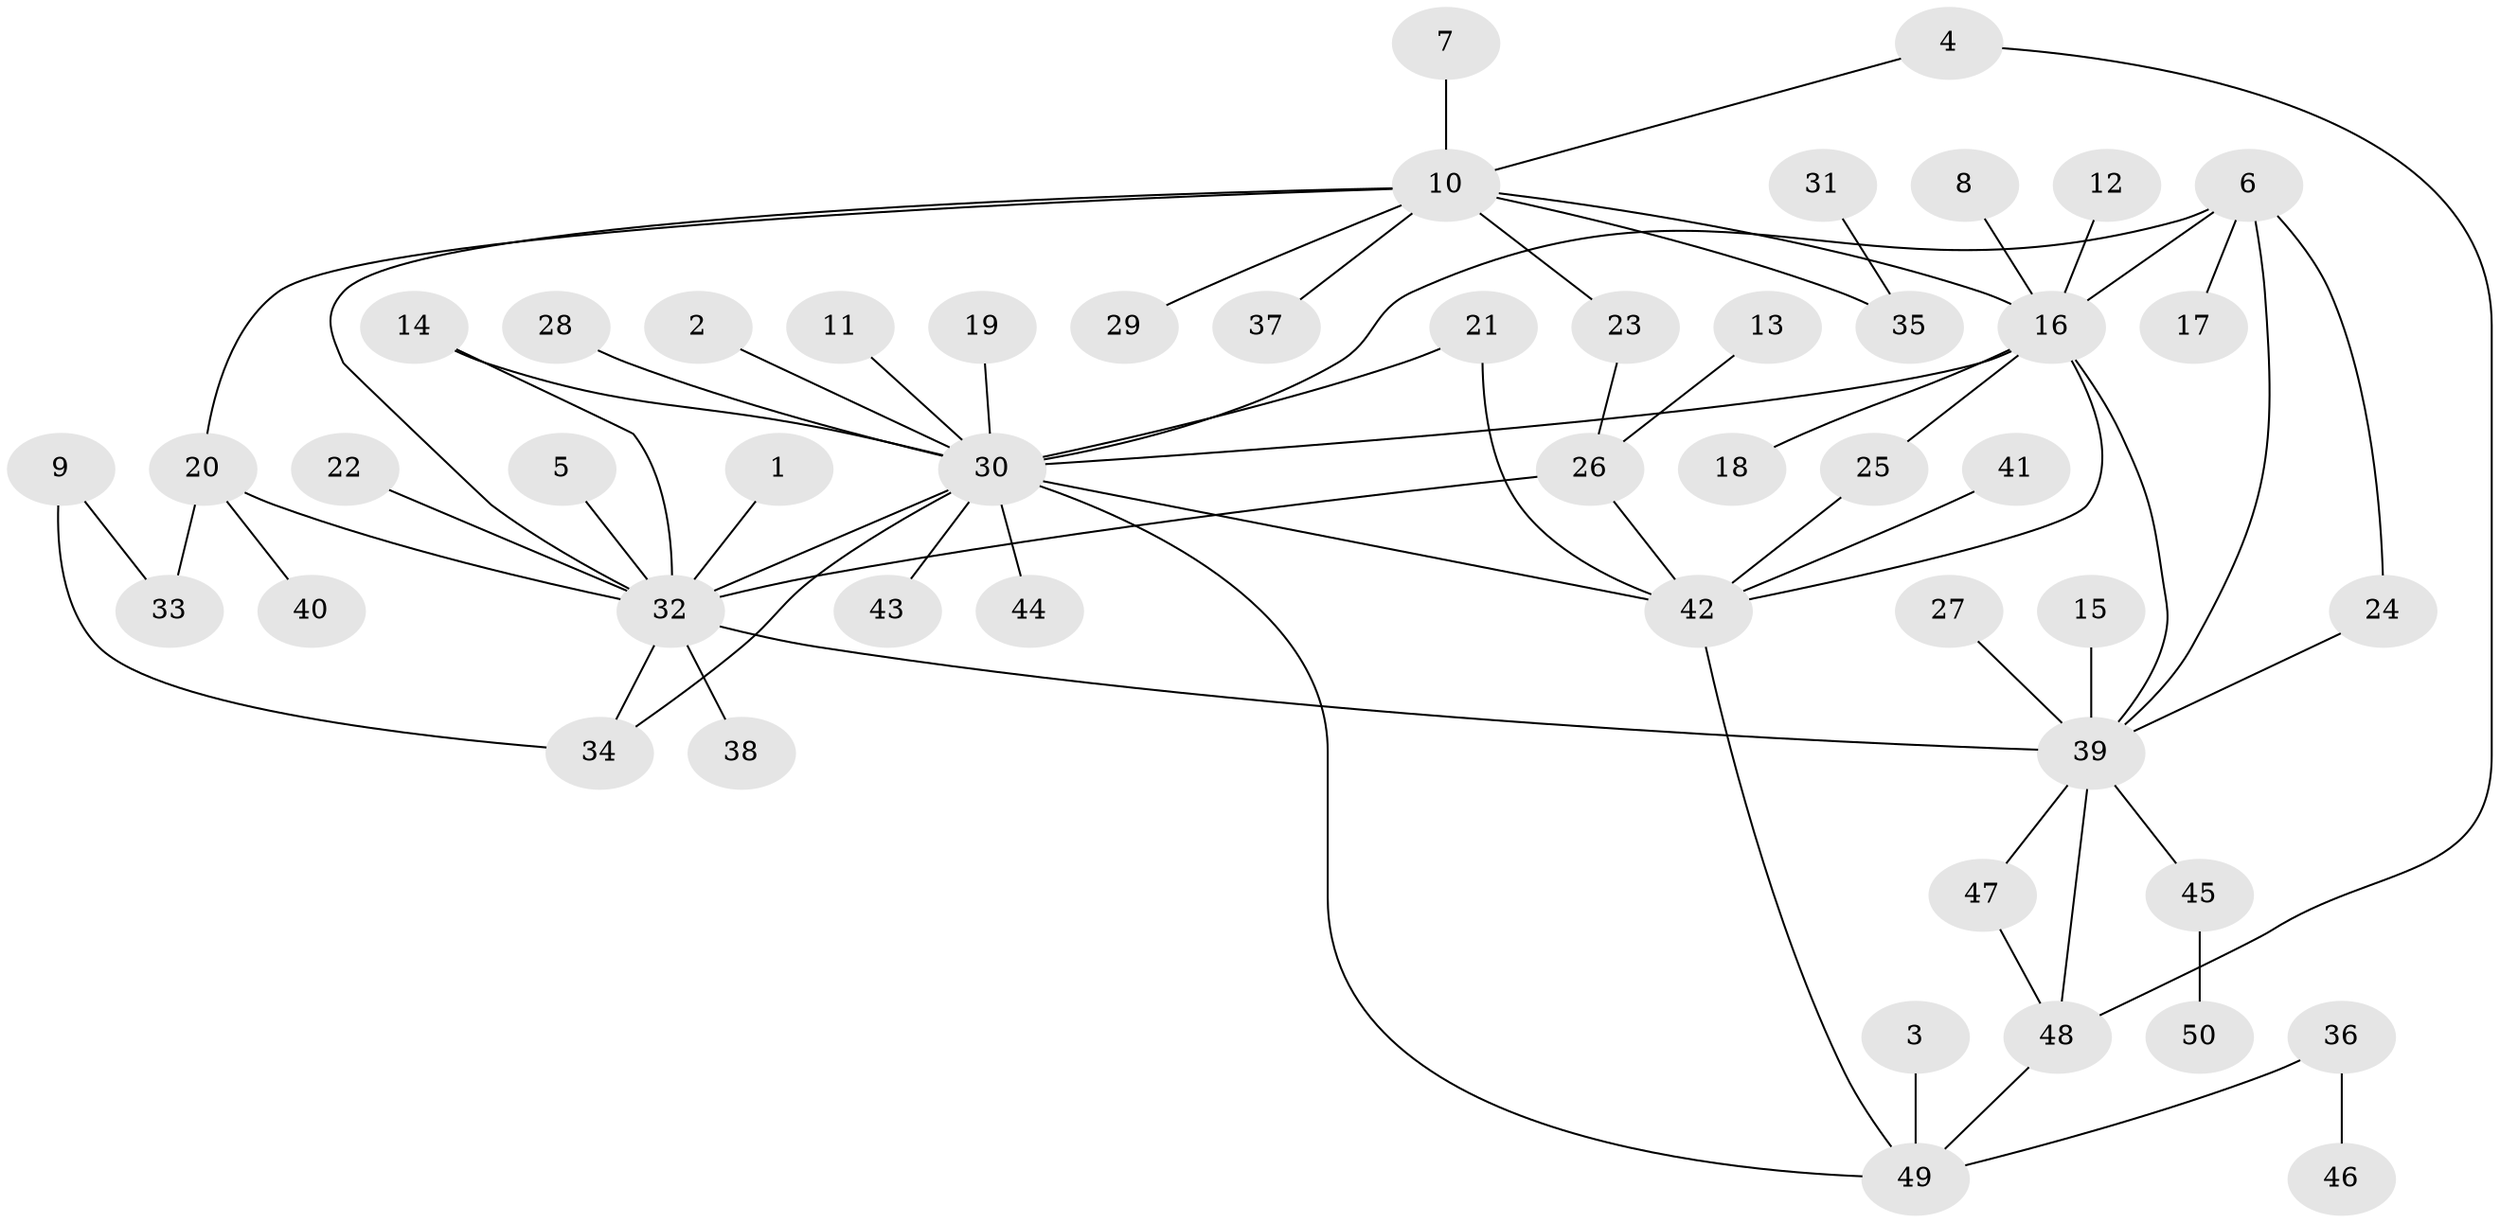 // original degree distribution, {11: 0.04, 2: 0.2, 1: 0.52, 4: 0.02, 3: 0.14, 13: 0.01, 7: 0.01, 5: 0.02, 12: 0.01, 6: 0.03}
// Generated by graph-tools (version 1.1) at 2025/49/03/09/25 03:49:57]
// undirected, 50 vertices, 67 edges
graph export_dot {
graph [start="1"]
  node [color=gray90,style=filled];
  1;
  2;
  3;
  4;
  5;
  6;
  7;
  8;
  9;
  10;
  11;
  12;
  13;
  14;
  15;
  16;
  17;
  18;
  19;
  20;
  21;
  22;
  23;
  24;
  25;
  26;
  27;
  28;
  29;
  30;
  31;
  32;
  33;
  34;
  35;
  36;
  37;
  38;
  39;
  40;
  41;
  42;
  43;
  44;
  45;
  46;
  47;
  48;
  49;
  50;
  1 -- 32 [weight=1.0];
  2 -- 30 [weight=1.0];
  3 -- 49 [weight=1.0];
  4 -- 10 [weight=1.0];
  4 -- 48 [weight=1.0];
  5 -- 32 [weight=1.0];
  6 -- 16 [weight=1.0];
  6 -- 17 [weight=1.0];
  6 -- 24 [weight=1.0];
  6 -- 30 [weight=1.0];
  6 -- 39 [weight=1.0];
  7 -- 10 [weight=1.0];
  8 -- 16 [weight=1.0];
  9 -- 33 [weight=1.0];
  9 -- 34 [weight=1.0];
  10 -- 16 [weight=1.0];
  10 -- 20 [weight=1.0];
  10 -- 23 [weight=1.0];
  10 -- 29 [weight=1.0];
  10 -- 32 [weight=1.0];
  10 -- 35 [weight=1.0];
  10 -- 37 [weight=1.0];
  11 -- 30 [weight=1.0];
  12 -- 16 [weight=1.0];
  13 -- 26 [weight=1.0];
  14 -- 30 [weight=1.0];
  14 -- 32 [weight=1.0];
  15 -- 39 [weight=1.0];
  16 -- 18 [weight=1.0];
  16 -- 25 [weight=1.0];
  16 -- 30 [weight=2.0];
  16 -- 39 [weight=1.0];
  16 -- 42 [weight=1.0];
  19 -- 30 [weight=1.0];
  20 -- 32 [weight=1.0];
  20 -- 33 [weight=1.0];
  20 -- 40 [weight=1.0];
  21 -- 30 [weight=1.0];
  21 -- 42 [weight=1.0];
  22 -- 32 [weight=1.0];
  23 -- 26 [weight=1.0];
  24 -- 39 [weight=1.0];
  25 -- 42 [weight=1.0];
  26 -- 32 [weight=1.0];
  26 -- 42 [weight=1.0];
  27 -- 39 [weight=1.0];
  28 -- 30 [weight=1.0];
  30 -- 32 [weight=2.0];
  30 -- 34 [weight=1.0];
  30 -- 42 [weight=2.0];
  30 -- 43 [weight=1.0];
  30 -- 44 [weight=2.0];
  30 -- 49 [weight=1.0];
  31 -- 35 [weight=1.0];
  32 -- 34 [weight=1.0];
  32 -- 38 [weight=1.0];
  32 -- 39 [weight=1.0];
  36 -- 46 [weight=1.0];
  36 -- 49 [weight=1.0];
  39 -- 45 [weight=1.0];
  39 -- 47 [weight=1.0];
  39 -- 48 [weight=2.0];
  41 -- 42 [weight=1.0];
  42 -- 49 [weight=1.0];
  45 -- 50 [weight=1.0];
  47 -- 48 [weight=1.0];
  48 -- 49 [weight=1.0];
}
